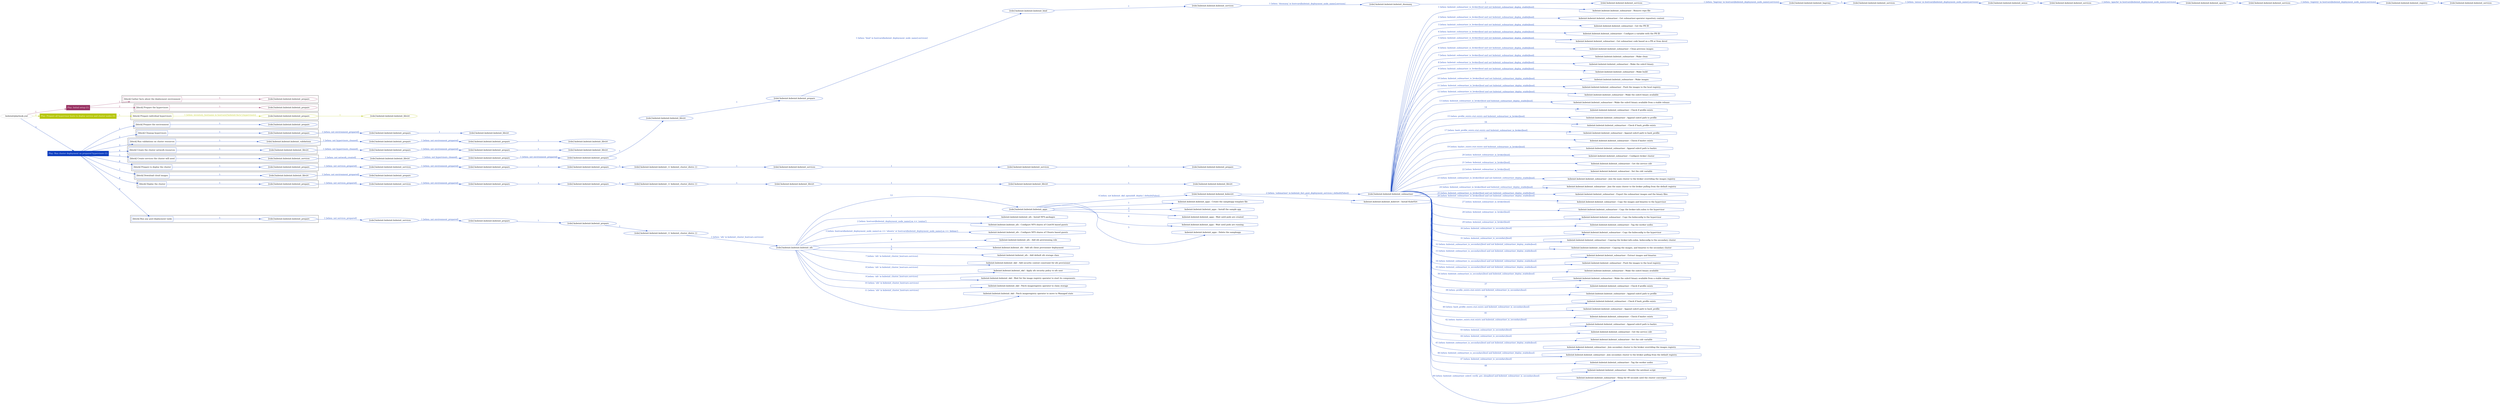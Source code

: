 digraph {
	graph [concentrate=true ordering=in rankdir=LR ratio=fill]
	edge [esep=5 sep=10]
	"kubeinit/playbook.yml" [id=root_node style=dotted]
	play_249f6686 [label="Play: Initial setup (1)" color="#993363" fontcolor="#ffffff" id=play_249f6686 shape=box style=filled tooltip=localhost]
	"kubeinit/playbook.yml" -> play_249f6686 [label="1 " color="#993363" fontcolor="#993363" id=edge_91c81e66 labeltooltip="1 " tooltip="1 "]
	subgraph "kubeinit.kubeinit.kubeinit_prepare" {
		role_de4141fa [label="[role] kubeinit.kubeinit.kubeinit_prepare" color="#993363" id=role_de4141fa tooltip="kubeinit.kubeinit.kubeinit_prepare"]
	}
	subgraph "kubeinit.kubeinit.kubeinit_prepare" {
		role_f2c14af1 [label="[role] kubeinit.kubeinit.kubeinit_prepare" color="#993363" id=role_f2c14af1 tooltip="kubeinit.kubeinit.kubeinit_prepare"]
	}
	subgraph "Play: Initial setup (1)" {
		play_249f6686 -> block_61fda72f [label=1 color="#993363" fontcolor="#993363" id=edge_f18f18fb labeltooltip=1 tooltip=1]
		subgraph cluster_block_61fda72f {
			block_61fda72f [label="[block] Gather facts about the deployment environment" color="#993363" id=block_61fda72f labeltooltip="Gather facts about the deployment environment" shape=box tooltip="Gather facts about the deployment environment"]
			block_61fda72f -> role_de4141fa [label="1 " color="#993363" fontcolor="#993363" id=edge_a1f271b6 labeltooltip="1 " tooltip="1 "]
		}
		play_249f6686 -> block_ff733bf8 [label=2 color="#993363" fontcolor="#993363" id=edge_bbff1ea6 labeltooltip=2 tooltip=2]
		subgraph cluster_block_ff733bf8 {
			block_ff733bf8 [label="[block] Prepare the hypervisors" color="#993363" id=block_ff733bf8 labeltooltip="Prepare the hypervisors" shape=box tooltip="Prepare the hypervisors"]
			block_ff733bf8 -> role_f2c14af1 [label="1 " color="#993363" fontcolor="#993363" id=edge_3a7293cd labeltooltip="1 " tooltip="1 "]
		}
	}
	play_ebf08ca0 [label="Play: Prepare all hypervisor hosts to deploy service and cluster nodes (0)" color="#b6c606" fontcolor="#ffffff" id=play_ebf08ca0 shape=box style=filled tooltip="Play: Prepare all hypervisor hosts to deploy service and cluster nodes (0)"]
	"kubeinit/playbook.yml" -> play_ebf08ca0 [label="2 " color="#b6c606" fontcolor="#b6c606" id=edge_bc4650fc labeltooltip="2 " tooltip="2 "]
	subgraph "kubeinit.kubeinit.kubeinit_libvirt" {
		role_8cf88a08 [label="[role] kubeinit.kubeinit.kubeinit_libvirt" color="#b6c606" id=role_8cf88a08 tooltip="kubeinit.kubeinit.kubeinit_libvirt"]
	}
	subgraph "kubeinit.kubeinit.kubeinit_prepare" {
		role_05a785a5 [label="[role] kubeinit.kubeinit.kubeinit_prepare" color="#b6c606" id=role_05a785a5 tooltip="kubeinit.kubeinit.kubeinit_prepare"]
		role_05a785a5 -> role_8cf88a08 [label="1 " color="#b6c606" fontcolor="#b6c606" id=edge_16387946 labeltooltip="1 " tooltip="1 "]
	}
	subgraph "Play: Prepare all hypervisor hosts to deploy service and cluster nodes (0)" {
		play_ebf08ca0 -> block_2ea2b766 [label=1 color="#b6c606" fontcolor="#b6c606" id=edge_5e6b6a56 labeltooltip=1 tooltip=1]
		subgraph cluster_block_2ea2b766 {
			block_2ea2b766 [label="[block] Prepare individual hypervisors" color="#b6c606" id=block_2ea2b766 labeltooltip="Prepare individual hypervisors" shape=box tooltip="Prepare individual hypervisors"]
			block_2ea2b766 -> role_05a785a5 [label="1 [when: inventory_hostname in hostvars['kubeinit-facts'].hypervisors]" color="#b6c606" fontcolor="#b6c606" id=edge_c20583dd labeltooltip="1 [when: inventory_hostname in hostvars['kubeinit-facts'].hypervisors]" tooltip="1 [when: inventory_hostname in hostvars['kubeinit-facts'].hypervisors]"]
		}
	}
	play_1f29e53b [label="Play: Run cluster deployment on prepared hypervisors (1)" color="#0d3ebf" fontcolor="#ffffff" id=play_1f29e53b shape=box style=filled tooltip=localhost]
	"kubeinit/playbook.yml" -> play_1f29e53b [label="3 " color="#0d3ebf" fontcolor="#0d3ebf" id=edge_df635820 labeltooltip="3 " tooltip="3 "]
	subgraph "kubeinit.kubeinit.kubeinit_prepare" {
		role_421579ff [label="[role] kubeinit.kubeinit.kubeinit_prepare" color="#0d3ebf" id=role_421579ff tooltip="kubeinit.kubeinit.kubeinit_prepare"]
	}
	subgraph "kubeinit.kubeinit.kubeinit_libvirt" {
		role_7649435a [label="[role] kubeinit.kubeinit.kubeinit_libvirt" color="#0d3ebf" id=role_7649435a tooltip="kubeinit.kubeinit.kubeinit_libvirt"]
	}
	subgraph "kubeinit.kubeinit.kubeinit_prepare" {
		role_732c1789 [label="[role] kubeinit.kubeinit.kubeinit_prepare" color="#0d3ebf" id=role_732c1789 tooltip="kubeinit.kubeinit.kubeinit_prepare"]
		role_732c1789 -> role_7649435a [label="1 " color="#0d3ebf" fontcolor="#0d3ebf" id=edge_3aba16a0 labeltooltip="1 " tooltip="1 "]
	}
	subgraph "kubeinit.kubeinit.kubeinit_prepare" {
		role_02435592 [label="[role] kubeinit.kubeinit.kubeinit_prepare" color="#0d3ebf" id=role_02435592 tooltip="kubeinit.kubeinit.kubeinit_prepare"]
		role_02435592 -> role_732c1789 [label="1 [when: not environment_prepared]" color="#0d3ebf" fontcolor="#0d3ebf" id=edge_5ff93568 labeltooltip="1 [when: not environment_prepared]" tooltip="1 [when: not environment_prepared]"]
	}
	subgraph "kubeinit.kubeinit.kubeinit_libvirt" {
		role_4e356623 [label="[role] kubeinit.kubeinit.kubeinit_libvirt" color="#0d3ebf" id=role_4e356623 tooltip="kubeinit.kubeinit.kubeinit_libvirt"]
	}
	subgraph "kubeinit.kubeinit.kubeinit_prepare" {
		role_49ecf533 [label="[role] kubeinit.kubeinit.kubeinit_prepare" color="#0d3ebf" id=role_49ecf533 tooltip="kubeinit.kubeinit.kubeinit_prepare"]
		role_49ecf533 -> role_4e356623 [label="1 " color="#0d3ebf" fontcolor="#0d3ebf" id=edge_689df897 labeltooltip="1 " tooltip="1 "]
	}
	subgraph "kubeinit.kubeinit.kubeinit_prepare" {
		role_1b25bef8 [label="[role] kubeinit.kubeinit.kubeinit_prepare" color="#0d3ebf" id=role_1b25bef8 tooltip="kubeinit.kubeinit.kubeinit_prepare"]
		role_1b25bef8 -> role_49ecf533 [label="1 [when: not environment_prepared]" color="#0d3ebf" fontcolor="#0d3ebf" id=edge_9cfa74a5 labeltooltip="1 [when: not environment_prepared]" tooltip="1 [when: not environment_prepared]"]
	}
	subgraph "kubeinit.kubeinit.kubeinit_validations" {
		role_3a537e2c [label="[role] kubeinit.kubeinit.kubeinit_validations" color="#0d3ebf" id=role_3a537e2c tooltip="kubeinit.kubeinit.kubeinit_validations"]
		role_3a537e2c -> role_1b25bef8 [label="1 [when: not hypervisors_cleaned]" color="#0d3ebf" fontcolor="#0d3ebf" id=edge_8be5d6d9 labeltooltip="1 [when: not hypervisors_cleaned]" tooltip="1 [when: not hypervisors_cleaned]"]
	}
	subgraph "kubeinit.kubeinit.kubeinit_libvirt" {
		role_c4bd718e [label="[role] kubeinit.kubeinit.kubeinit_libvirt" color="#0d3ebf" id=role_c4bd718e tooltip="kubeinit.kubeinit.kubeinit_libvirt"]
	}
	subgraph "kubeinit.kubeinit.kubeinit_prepare" {
		role_67a4d7db [label="[role] kubeinit.kubeinit.kubeinit_prepare" color="#0d3ebf" id=role_67a4d7db tooltip="kubeinit.kubeinit.kubeinit_prepare"]
		role_67a4d7db -> role_c4bd718e [label="1 " color="#0d3ebf" fontcolor="#0d3ebf" id=edge_a7a6651b labeltooltip="1 " tooltip="1 "]
	}
	subgraph "kubeinit.kubeinit.kubeinit_prepare" {
		role_ba45aa97 [label="[role] kubeinit.kubeinit.kubeinit_prepare" color="#0d3ebf" id=role_ba45aa97 tooltip="kubeinit.kubeinit.kubeinit_prepare"]
		role_ba45aa97 -> role_67a4d7db [label="1 [when: not environment_prepared]" color="#0d3ebf" fontcolor="#0d3ebf" id=edge_5afdfae0 labeltooltip="1 [when: not environment_prepared]" tooltip="1 [when: not environment_prepared]"]
	}
	subgraph "kubeinit.kubeinit.kubeinit_libvirt" {
		role_b8480051 [label="[role] kubeinit.kubeinit.kubeinit_libvirt" color="#0d3ebf" id=role_b8480051 tooltip="kubeinit.kubeinit.kubeinit_libvirt"]
		role_b8480051 -> role_ba45aa97 [label="1 [when: not hypervisors_cleaned]" color="#0d3ebf" fontcolor="#0d3ebf" id=edge_b2e87a7f labeltooltip="1 [when: not hypervisors_cleaned]" tooltip="1 [when: not hypervisors_cleaned]"]
	}
	subgraph "kubeinit.kubeinit.kubeinit_services" {
		role_46eb4a3a [label="[role] kubeinit.kubeinit.kubeinit_services" color="#0d3ebf" id=role_46eb4a3a tooltip="kubeinit.kubeinit.kubeinit_services"]
	}
	subgraph "kubeinit.kubeinit.kubeinit_registry" {
		role_c63584f4 [label="[role] kubeinit.kubeinit.kubeinit_registry" color="#0d3ebf" id=role_c63584f4 tooltip="kubeinit.kubeinit.kubeinit_registry"]
		role_c63584f4 -> role_46eb4a3a [label="1 " color="#0d3ebf" fontcolor="#0d3ebf" id=edge_0f57da81 labeltooltip="1 " tooltip="1 "]
	}
	subgraph "kubeinit.kubeinit.kubeinit_services" {
		role_765575fb [label="[role] kubeinit.kubeinit.kubeinit_services" color="#0d3ebf" id=role_765575fb tooltip="kubeinit.kubeinit.kubeinit_services"]
		role_765575fb -> role_c63584f4 [label="1 [when: 'registry' in hostvars[kubeinit_deployment_node_name].services]" color="#0d3ebf" fontcolor="#0d3ebf" id=edge_1bb4f52b labeltooltip="1 [when: 'registry' in hostvars[kubeinit_deployment_node_name].services]" tooltip="1 [when: 'registry' in hostvars[kubeinit_deployment_node_name].services]"]
	}
	subgraph "kubeinit.kubeinit.kubeinit_apache" {
		role_2f471a57 [label="[role] kubeinit.kubeinit.kubeinit_apache" color="#0d3ebf" id=role_2f471a57 tooltip="kubeinit.kubeinit.kubeinit_apache"]
		role_2f471a57 -> role_765575fb [label="1 " color="#0d3ebf" fontcolor="#0d3ebf" id=edge_23b785d8 labeltooltip="1 " tooltip="1 "]
	}
	subgraph "kubeinit.kubeinit.kubeinit_services" {
		role_a92a0336 [label="[role] kubeinit.kubeinit.kubeinit_services" color="#0d3ebf" id=role_a92a0336 tooltip="kubeinit.kubeinit.kubeinit_services"]
		role_a92a0336 -> role_2f471a57 [label="1 [when: 'apache' in hostvars[kubeinit_deployment_node_name].services]" color="#0d3ebf" fontcolor="#0d3ebf" id=edge_0fb7e14b labeltooltip="1 [when: 'apache' in hostvars[kubeinit_deployment_node_name].services]" tooltip="1 [when: 'apache' in hostvars[kubeinit_deployment_node_name].services]"]
	}
	subgraph "kubeinit.kubeinit.kubeinit_nexus" {
		role_789b1850 [label="[role] kubeinit.kubeinit.kubeinit_nexus" color="#0d3ebf" id=role_789b1850 tooltip="kubeinit.kubeinit.kubeinit_nexus"]
		role_789b1850 -> role_a92a0336 [label="1 " color="#0d3ebf" fontcolor="#0d3ebf" id=edge_1ec2e0bf labeltooltip="1 " tooltip="1 "]
	}
	subgraph "kubeinit.kubeinit.kubeinit_services" {
		role_0ad4c7c2 [label="[role] kubeinit.kubeinit.kubeinit_services" color="#0d3ebf" id=role_0ad4c7c2 tooltip="kubeinit.kubeinit.kubeinit_services"]
		role_0ad4c7c2 -> role_789b1850 [label="1 [when: 'nexus' in hostvars[kubeinit_deployment_node_name].services]" color="#0d3ebf" fontcolor="#0d3ebf" id=edge_a0420c6e labeltooltip="1 [when: 'nexus' in hostvars[kubeinit_deployment_node_name].services]" tooltip="1 [when: 'nexus' in hostvars[kubeinit_deployment_node_name].services]"]
	}
	subgraph "kubeinit.kubeinit.kubeinit_haproxy" {
		role_fd702bc7 [label="[role] kubeinit.kubeinit.kubeinit_haproxy" color="#0d3ebf" id=role_fd702bc7 tooltip="kubeinit.kubeinit.kubeinit_haproxy"]
		role_fd702bc7 -> role_0ad4c7c2 [label="1 " color="#0d3ebf" fontcolor="#0d3ebf" id=edge_15160362 labeltooltip="1 " tooltip="1 "]
	}
	subgraph "kubeinit.kubeinit.kubeinit_services" {
		role_f1e09a6c [label="[role] kubeinit.kubeinit.kubeinit_services" color="#0d3ebf" id=role_f1e09a6c tooltip="kubeinit.kubeinit.kubeinit_services"]
		role_f1e09a6c -> role_fd702bc7 [label="1 [when: 'haproxy' in hostvars[kubeinit_deployment_node_name].services]" color="#0d3ebf" fontcolor="#0d3ebf" id=edge_1f6f9833 labeltooltip="1 [when: 'haproxy' in hostvars[kubeinit_deployment_node_name].services]" tooltip="1 [when: 'haproxy' in hostvars[kubeinit_deployment_node_name].services]"]
	}
	subgraph "kubeinit.kubeinit.kubeinit_dnsmasq" {
		role_9f6c3156 [label="[role] kubeinit.kubeinit.kubeinit_dnsmasq" color="#0d3ebf" id=role_9f6c3156 tooltip="kubeinit.kubeinit.kubeinit_dnsmasq"]
		role_9f6c3156 -> role_f1e09a6c [label="1 " color="#0d3ebf" fontcolor="#0d3ebf" id=edge_efeca047 labeltooltip="1 " tooltip="1 "]
	}
	subgraph "kubeinit.kubeinit.kubeinit_services" {
		role_1a59a2ad [label="[role] kubeinit.kubeinit.kubeinit_services" color="#0d3ebf" id=role_1a59a2ad tooltip="kubeinit.kubeinit.kubeinit_services"]
		role_1a59a2ad -> role_9f6c3156 [label="1 [when: 'dnsmasq' in hostvars[kubeinit_deployment_node_name].services]" color="#0d3ebf" fontcolor="#0d3ebf" id=edge_378c0e75 labeltooltip="1 [when: 'dnsmasq' in hostvars[kubeinit_deployment_node_name].services]" tooltip="1 [when: 'dnsmasq' in hostvars[kubeinit_deployment_node_name].services]"]
	}
	subgraph "kubeinit.kubeinit.kubeinit_bind" {
		role_de5b8ac0 [label="[role] kubeinit.kubeinit.kubeinit_bind" color="#0d3ebf" id=role_de5b8ac0 tooltip="kubeinit.kubeinit.kubeinit_bind"]
		role_de5b8ac0 -> role_1a59a2ad [label="1 " color="#0d3ebf" fontcolor="#0d3ebf" id=edge_c421f182 labeltooltip="1 " tooltip="1 "]
	}
	subgraph "kubeinit.kubeinit.kubeinit_prepare" {
		role_3158ff65 [label="[role] kubeinit.kubeinit.kubeinit_prepare" color="#0d3ebf" id=role_3158ff65 tooltip="kubeinit.kubeinit.kubeinit_prepare"]
		role_3158ff65 -> role_de5b8ac0 [label="1 [when: 'bind' in hostvars[kubeinit_deployment_node_name].services]" color="#0d3ebf" fontcolor="#0d3ebf" id=edge_4866f709 labeltooltip="1 [when: 'bind' in hostvars[kubeinit_deployment_node_name].services]" tooltip="1 [when: 'bind' in hostvars[kubeinit_deployment_node_name].services]"]
	}
	subgraph "kubeinit.kubeinit.kubeinit_libvirt" {
		role_c8dea248 [label="[role] kubeinit.kubeinit.kubeinit_libvirt" color="#0d3ebf" id=role_c8dea248 tooltip="kubeinit.kubeinit.kubeinit_libvirt"]
		role_c8dea248 -> role_3158ff65 [label="1 " color="#0d3ebf" fontcolor="#0d3ebf" id=edge_90a6a179 labeltooltip="1 " tooltip="1 "]
	}
	subgraph "kubeinit.kubeinit.kubeinit_prepare" {
		role_a256a48f [label="[role] kubeinit.kubeinit.kubeinit_prepare" color="#0d3ebf" id=role_a256a48f tooltip="kubeinit.kubeinit.kubeinit_prepare"]
		role_a256a48f -> role_c8dea248 [label="1 " color="#0d3ebf" fontcolor="#0d3ebf" id=edge_b18ca752 labeltooltip="1 " tooltip="1 "]
	}
	subgraph "kubeinit.kubeinit.kubeinit_prepare" {
		role_146f74e5 [label="[role] kubeinit.kubeinit.kubeinit_prepare" color="#0d3ebf" id=role_146f74e5 tooltip="kubeinit.kubeinit.kubeinit_prepare"]
		role_146f74e5 -> role_a256a48f [label="1 [when: not environment_prepared]" color="#0d3ebf" fontcolor="#0d3ebf" id=edge_dbf0e5c8 labeltooltip="1 [when: not environment_prepared]" tooltip="1 [when: not environment_prepared]"]
	}
	subgraph "kubeinit.kubeinit.kubeinit_libvirt" {
		role_87c9656e [label="[role] kubeinit.kubeinit.kubeinit_libvirt" color="#0d3ebf" id=role_87c9656e tooltip="kubeinit.kubeinit.kubeinit_libvirt"]
		role_87c9656e -> role_146f74e5 [label="1 [when: not hypervisors_cleaned]" color="#0d3ebf" fontcolor="#0d3ebf" id=edge_bcfa462b labeltooltip="1 [when: not hypervisors_cleaned]" tooltip="1 [when: not hypervisors_cleaned]"]
	}
	subgraph "kubeinit.kubeinit.kubeinit_services" {
		role_899dac72 [label="[role] kubeinit.kubeinit.kubeinit_services" color="#0d3ebf" id=role_899dac72 tooltip="kubeinit.kubeinit.kubeinit_services"]
		role_899dac72 -> role_87c9656e [label="1 [when: not network_created]" color="#0d3ebf" fontcolor="#0d3ebf" id=edge_28584f78 labeltooltip="1 [when: not network_created]" tooltip="1 [when: not network_created]"]
	}
	subgraph "kubeinit.kubeinit.kubeinit_prepare" {
		role_66c86884 [label="[role] kubeinit.kubeinit.kubeinit_prepare" color="#0d3ebf" id=role_66c86884 tooltip="kubeinit.kubeinit.kubeinit_prepare"]
	}
	subgraph "kubeinit.kubeinit.kubeinit_services" {
		role_d2151018 [label="[role] kubeinit.kubeinit.kubeinit_services" color="#0d3ebf" id=role_d2151018 tooltip="kubeinit.kubeinit.kubeinit_services"]
		role_d2151018 -> role_66c86884 [label="1 " color="#0d3ebf" fontcolor="#0d3ebf" id=edge_d474fa4f labeltooltip="1 " tooltip="1 "]
	}
	subgraph "kubeinit.kubeinit.kubeinit_services" {
		role_4c27345f [label="[role] kubeinit.kubeinit.kubeinit_services" color="#0d3ebf" id=role_4c27345f tooltip="kubeinit.kubeinit.kubeinit_services"]
		role_4c27345f -> role_d2151018 [label="1 " color="#0d3ebf" fontcolor="#0d3ebf" id=edge_6111a501 labeltooltip="1 " tooltip="1 "]
	}
	subgraph "kubeinit.kubeinit.kubeinit_{{ kubeinit_cluster_distro }}" {
		role_c32459c7 [label="[role] kubeinit.kubeinit.kubeinit_{{ kubeinit_cluster_distro }}" color="#0d3ebf" id=role_c32459c7 tooltip="kubeinit.kubeinit.kubeinit_{{ kubeinit_cluster_distro }}"]
		role_c32459c7 -> role_4c27345f [label="1 " color="#0d3ebf" fontcolor="#0d3ebf" id=edge_edb1bd3e labeltooltip="1 " tooltip="1 "]
	}
	subgraph "kubeinit.kubeinit.kubeinit_prepare" {
		role_d9a4dd1f [label="[role] kubeinit.kubeinit.kubeinit_prepare" color="#0d3ebf" id=role_d9a4dd1f tooltip="kubeinit.kubeinit.kubeinit_prepare"]
		role_d9a4dd1f -> role_c32459c7 [label="1 " color="#0d3ebf" fontcolor="#0d3ebf" id=edge_30283516 labeltooltip="1 " tooltip="1 "]
	}
	subgraph "kubeinit.kubeinit.kubeinit_prepare" {
		role_75e3887b [label="[role] kubeinit.kubeinit.kubeinit_prepare" color="#0d3ebf" id=role_75e3887b tooltip="kubeinit.kubeinit.kubeinit_prepare"]
		role_75e3887b -> role_d9a4dd1f [label="1 " color="#0d3ebf" fontcolor="#0d3ebf" id=edge_2453b461 labeltooltip="1 " tooltip="1 "]
	}
	subgraph "kubeinit.kubeinit.kubeinit_services" {
		role_24f2ed80 [label="[role] kubeinit.kubeinit.kubeinit_services" color="#0d3ebf" id=role_24f2ed80 tooltip="kubeinit.kubeinit.kubeinit_services"]
		role_24f2ed80 -> role_75e3887b [label="1 [when: not environment_prepared]" color="#0d3ebf" fontcolor="#0d3ebf" id=edge_208f2417 labeltooltip="1 [when: not environment_prepared]" tooltip="1 [when: not environment_prepared]"]
	}
	subgraph "kubeinit.kubeinit.kubeinit_prepare" {
		role_8de69974 [label="[role] kubeinit.kubeinit.kubeinit_prepare" color="#0d3ebf" id=role_8de69974 tooltip="kubeinit.kubeinit.kubeinit_prepare"]
		role_8de69974 -> role_24f2ed80 [label="1 [when: not services_prepared]" color="#0d3ebf" fontcolor="#0d3ebf" id=edge_b4280fba labeltooltip="1 [when: not services_prepared]" tooltip="1 [when: not services_prepared]"]
	}
	subgraph "kubeinit.kubeinit.kubeinit_prepare" {
		role_9441e50b [label="[role] kubeinit.kubeinit.kubeinit_prepare" color="#0d3ebf" id=role_9441e50b tooltip="kubeinit.kubeinit.kubeinit_prepare"]
	}
	subgraph "kubeinit.kubeinit.kubeinit_libvirt" {
		role_58774bfa [label="[role] kubeinit.kubeinit.kubeinit_libvirt" color="#0d3ebf" id=role_58774bfa tooltip="kubeinit.kubeinit.kubeinit_libvirt"]
		role_58774bfa -> role_9441e50b [label="1 [when: not environment_prepared]" color="#0d3ebf" fontcolor="#0d3ebf" id=edge_bb69a599 labeltooltip="1 [when: not environment_prepared]" tooltip="1 [when: not environment_prepared]"]
	}
	subgraph "kubeinit.kubeinit.kubeinit_libvirt" {
		role_eaa15138 [label="[role] kubeinit.kubeinit.kubeinit_libvirt" color="#0d3ebf" id=role_eaa15138 tooltip="kubeinit.kubeinit.kubeinit_libvirt"]
	}
	subgraph "kubeinit.kubeinit.kubeinit_libvirt" {
		role_1e9c7606 [label="[role] kubeinit.kubeinit.kubeinit_libvirt" color="#0d3ebf" id=role_1e9c7606 tooltip="kubeinit.kubeinit.kubeinit_libvirt"]
		role_1e9c7606 -> role_eaa15138 [label="1 " color="#0d3ebf" fontcolor="#0d3ebf" id=edge_f9e57692 labeltooltip="1 " tooltip="1 "]
	}
	subgraph "kubeinit.kubeinit.kubeinit_libvirt" {
		role_20fe75dc [label="[role] kubeinit.kubeinit.kubeinit_libvirt" color="#0d3ebf" id=role_20fe75dc tooltip="kubeinit.kubeinit.kubeinit_libvirt"]
		role_20fe75dc -> role_1e9c7606 [label="1 " color="#0d3ebf" fontcolor="#0d3ebf" id=edge_23478912 labeltooltip="1 " tooltip="1 "]
	}
	subgraph "kubeinit.kubeinit.kubeinit_{{ kubeinit_cluster_distro }}" {
		role_178c341a [label="[role] kubeinit.kubeinit.kubeinit_{{ kubeinit_cluster_distro }}" color="#0d3ebf" id=role_178c341a tooltip="kubeinit.kubeinit.kubeinit_{{ kubeinit_cluster_distro }}"]
		role_178c341a -> role_20fe75dc [label="1 " color="#0d3ebf" fontcolor="#0d3ebf" id=edge_1c3f1e77 labeltooltip="1 " tooltip="1 "]
	}
	subgraph "kubeinit.kubeinit.kubeinit_prepare" {
		role_22b44b91 [label="[role] kubeinit.kubeinit.kubeinit_prepare" color="#0d3ebf" id=role_22b44b91 tooltip="kubeinit.kubeinit.kubeinit_prepare"]
		role_22b44b91 -> role_178c341a [label="1 " color="#0d3ebf" fontcolor="#0d3ebf" id=edge_0d92bd99 labeltooltip="1 " tooltip="1 "]
	}
	subgraph "kubeinit.kubeinit.kubeinit_prepare" {
		role_30f7d4d9 [label="[role] kubeinit.kubeinit.kubeinit_prepare" color="#0d3ebf" id=role_30f7d4d9 tooltip="kubeinit.kubeinit.kubeinit_prepare"]
		role_30f7d4d9 -> role_22b44b91 [label="1 " color="#0d3ebf" fontcolor="#0d3ebf" id=edge_fc4c2057 labeltooltip="1 " tooltip="1 "]
	}
	subgraph "kubeinit.kubeinit.kubeinit_services" {
		role_b0e0e783 [label="[role] kubeinit.kubeinit.kubeinit_services" color="#0d3ebf" id=role_b0e0e783 tooltip="kubeinit.kubeinit.kubeinit_services"]
		role_b0e0e783 -> role_30f7d4d9 [label="1 [when: not environment_prepared]" color="#0d3ebf" fontcolor="#0d3ebf" id=edge_77071a4d labeltooltip="1 [when: not environment_prepared]" tooltip="1 [when: not environment_prepared]"]
	}
	subgraph "kubeinit.kubeinit.kubeinit_prepare" {
		role_122ac4b3 [label="[role] kubeinit.kubeinit.kubeinit_prepare" color="#0d3ebf" id=role_122ac4b3 tooltip="kubeinit.kubeinit.kubeinit_prepare"]
		role_122ac4b3 -> role_b0e0e783 [label="1 [when: not services_prepared]" color="#0d3ebf" fontcolor="#0d3ebf" id=edge_a7f13cce labeltooltip="1 [when: not services_prepared]" tooltip="1 [when: not services_prepared]"]
	}
	subgraph "kubeinit.kubeinit.kubeinit_submariner" {
		role_acb79146 [label="[role] kubeinit.kubeinit.kubeinit_submariner" color="#0d3ebf" id=role_acb79146 tooltip="kubeinit.kubeinit.kubeinit_submariner"]
		task_14529203 [label="kubeinit.kubeinit.kubeinit_submariner : Remove repo file" color="#0d3ebf" id=task_14529203 shape=octagon tooltip="kubeinit.kubeinit.kubeinit_submariner : Remove repo file"]
		role_acb79146 -> task_14529203 [label="1 [when: kubeinit_submariner_is_broker|bool and not kubeinit_submariner_deploy_stable|bool]" color="#0d3ebf" fontcolor="#0d3ebf" id=edge_f7246bc2 labeltooltip="1 [when: kubeinit_submariner_is_broker|bool and not kubeinit_submariner_deploy_stable|bool]" tooltip="1 [when: kubeinit_submariner_is_broker|bool and not kubeinit_submariner_deploy_stable|bool]"]
		task_68b2f2e3 [label="kubeinit.kubeinit.kubeinit_submariner : Get submariner-operator repository content" color="#0d3ebf" id=task_68b2f2e3 shape=octagon tooltip="kubeinit.kubeinit.kubeinit_submariner : Get submariner-operator repository content"]
		role_acb79146 -> task_68b2f2e3 [label="2 [when: kubeinit_submariner_is_broker|bool and not kubeinit_submariner_deploy_stable|bool]" color="#0d3ebf" fontcolor="#0d3ebf" id=edge_691e3211 labeltooltip="2 [when: kubeinit_submariner_is_broker|bool and not kubeinit_submariner_deploy_stable|bool]" tooltip="2 [when: kubeinit_submariner_is_broker|bool and not kubeinit_submariner_deploy_stable|bool]"]
		task_444b2536 [label="kubeinit.kubeinit.kubeinit_submariner : Get the PR ID" color="#0d3ebf" id=task_444b2536 shape=octagon tooltip="kubeinit.kubeinit.kubeinit_submariner : Get the PR ID"]
		role_acb79146 -> task_444b2536 [label="3 [when: kubeinit_submariner_is_broker|bool and not kubeinit_submariner_deploy_stable|bool]" color="#0d3ebf" fontcolor="#0d3ebf" id=edge_f3d2697b labeltooltip="3 [when: kubeinit_submariner_is_broker|bool and not kubeinit_submariner_deploy_stable|bool]" tooltip="3 [when: kubeinit_submariner_is_broker|bool and not kubeinit_submariner_deploy_stable|bool]"]
		task_880e2f8b [label="kubeinit.kubeinit.kubeinit_submariner : Configure a variable with the PR ID" color="#0d3ebf" id=task_880e2f8b shape=octagon tooltip="kubeinit.kubeinit.kubeinit_submariner : Configure a variable with the PR ID"]
		role_acb79146 -> task_880e2f8b [label="4 [when: kubeinit_submariner_is_broker|bool and not kubeinit_submariner_deploy_stable|bool]" color="#0d3ebf" fontcolor="#0d3ebf" id=edge_7b51e418 labeltooltip="4 [when: kubeinit_submariner_is_broker|bool and not kubeinit_submariner_deploy_stable|bool]" tooltip="4 [when: kubeinit_submariner_is_broker|bool and not kubeinit_submariner_deploy_stable|bool]"]
		task_78559e15 [label="kubeinit.kubeinit.kubeinit_submariner : Get submariner code based on a PR or from devel" color="#0d3ebf" id=task_78559e15 shape=octagon tooltip="kubeinit.kubeinit.kubeinit_submariner : Get submariner code based on a PR or from devel"]
		role_acb79146 -> task_78559e15 [label="5 [when: kubeinit_submariner_is_broker|bool and not kubeinit_submariner_deploy_stable|bool]" color="#0d3ebf" fontcolor="#0d3ebf" id=edge_f54e107c labeltooltip="5 [when: kubeinit_submariner_is_broker|bool and not kubeinit_submariner_deploy_stable|bool]" tooltip="5 [when: kubeinit_submariner_is_broker|bool and not kubeinit_submariner_deploy_stable|bool]"]
		task_23840c91 [label="kubeinit.kubeinit.kubeinit_submariner : Clean previous images" color="#0d3ebf" id=task_23840c91 shape=octagon tooltip="kubeinit.kubeinit.kubeinit_submariner : Clean previous images"]
		role_acb79146 -> task_23840c91 [label="6 [when: kubeinit_submariner_is_broker|bool and not kubeinit_submariner_deploy_stable|bool]" color="#0d3ebf" fontcolor="#0d3ebf" id=edge_6bb05e6f labeltooltip="6 [when: kubeinit_submariner_is_broker|bool and not kubeinit_submariner_deploy_stable|bool]" tooltip="6 [when: kubeinit_submariner_is_broker|bool and not kubeinit_submariner_deploy_stable|bool]"]
		task_48ebe05c [label="kubeinit.kubeinit.kubeinit_submariner : Make clean" color="#0d3ebf" id=task_48ebe05c shape=octagon tooltip="kubeinit.kubeinit.kubeinit_submariner : Make clean"]
		role_acb79146 -> task_48ebe05c [label="7 [when: kubeinit_submariner_is_broker|bool and not kubeinit_submariner_deploy_stable|bool]" color="#0d3ebf" fontcolor="#0d3ebf" id=edge_d1622145 labeltooltip="7 [when: kubeinit_submariner_is_broker|bool and not kubeinit_submariner_deploy_stable|bool]" tooltip="7 [when: kubeinit_submariner_is_broker|bool and not kubeinit_submariner_deploy_stable|bool]"]
		task_4fde3cac [label="kubeinit.kubeinit.kubeinit_submariner : Make the subctl binary" color="#0d3ebf" id=task_4fde3cac shape=octagon tooltip="kubeinit.kubeinit.kubeinit_submariner : Make the subctl binary"]
		role_acb79146 -> task_4fde3cac [label="8 [when: kubeinit_submariner_is_broker|bool and not kubeinit_submariner_deploy_stable|bool]" color="#0d3ebf" fontcolor="#0d3ebf" id=edge_62c387ab labeltooltip="8 [when: kubeinit_submariner_is_broker|bool and not kubeinit_submariner_deploy_stable|bool]" tooltip="8 [when: kubeinit_submariner_is_broker|bool and not kubeinit_submariner_deploy_stable|bool]"]
		task_8b8e6d49 [label="kubeinit.kubeinit.kubeinit_submariner : Make build" color="#0d3ebf" id=task_8b8e6d49 shape=octagon tooltip="kubeinit.kubeinit.kubeinit_submariner : Make build"]
		role_acb79146 -> task_8b8e6d49 [label="9 [when: kubeinit_submariner_is_broker|bool and not kubeinit_submariner_deploy_stable|bool]" color="#0d3ebf" fontcolor="#0d3ebf" id=edge_728870ce labeltooltip="9 [when: kubeinit_submariner_is_broker|bool and not kubeinit_submariner_deploy_stable|bool]" tooltip="9 [when: kubeinit_submariner_is_broker|bool and not kubeinit_submariner_deploy_stable|bool]"]
		task_7238d414 [label="kubeinit.kubeinit.kubeinit_submariner : Make images" color="#0d3ebf" id=task_7238d414 shape=octagon tooltip="kubeinit.kubeinit.kubeinit_submariner : Make images"]
		role_acb79146 -> task_7238d414 [label="10 [when: kubeinit_submariner_is_broker|bool and not kubeinit_submariner_deploy_stable|bool]" color="#0d3ebf" fontcolor="#0d3ebf" id=edge_5d1657de labeltooltip="10 [when: kubeinit_submariner_is_broker|bool and not kubeinit_submariner_deploy_stable|bool]" tooltip="10 [when: kubeinit_submariner_is_broker|bool and not kubeinit_submariner_deploy_stable|bool]"]
		task_3f529090 [label="kubeinit.kubeinit.kubeinit_submariner : Push the images to the local registry" color="#0d3ebf" id=task_3f529090 shape=octagon tooltip="kubeinit.kubeinit.kubeinit_submariner : Push the images to the local registry"]
		role_acb79146 -> task_3f529090 [label="11 [when: kubeinit_submariner_is_broker|bool and not kubeinit_submariner_deploy_stable|bool]" color="#0d3ebf" fontcolor="#0d3ebf" id=edge_dd772075 labeltooltip="11 [when: kubeinit_submariner_is_broker|bool and not kubeinit_submariner_deploy_stable|bool]" tooltip="11 [when: kubeinit_submariner_is_broker|bool and not kubeinit_submariner_deploy_stable|bool]"]
		task_886abaa7 [label="kubeinit.kubeinit.kubeinit_submariner : Make the subctl binary available" color="#0d3ebf" id=task_886abaa7 shape=octagon tooltip="kubeinit.kubeinit.kubeinit_submariner : Make the subctl binary available"]
		role_acb79146 -> task_886abaa7 [label="12 [when: kubeinit_submariner_is_broker|bool and not kubeinit_submariner_deploy_stable|bool]" color="#0d3ebf" fontcolor="#0d3ebf" id=edge_c8da7116 labeltooltip="12 [when: kubeinit_submariner_is_broker|bool and not kubeinit_submariner_deploy_stable|bool]" tooltip="12 [when: kubeinit_submariner_is_broker|bool and not kubeinit_submariner_deploy_stable|bool]"]
		task_992d808b [label="kubeinit.kubeinit.kubeinit_submariner : Make the subctl binary available from a stable release" color="#0d3ebf" id=task_992d808b shape=octagon tooltip="kubeinit.kubeinit.kubeinit_submariner : Make the subctl binary available from a stable release"]
		role_acb79146 -> task_992d808b [label="13 [when: kubeinit_submariner_is_broker|bool and kubeinit_submariner_deploy_stable|bool]" color="#0d3ebf" fontcolor="#0d3ebf" id=edge_511a99c0 labeltooltip="13 [when: kubeinit_submariner_is_broker|bool and kubeinit_submariner_deploy_stable|bool]" tooltip="13 [when: kubeinit_submariner_is_broker|bool and kubeinit_submariner_deploy_stable|bool]"]
		task_258eba9c [label="kubeinit.kubeinit.kubeinit_submariner : Check if profile exists" color="#0d3ebf" id=task_258eba9c shape=octagon tooltip="kubeinit.kubeinit.kubeinit_submariner : Check if profile exists"]
		role_acb79146 -> task_258eba9c [label="14 " color="#0d3ebf" fontcolor="#0d3ebf" id=edge_6a938b3c labeltooltip="14 " tooltip="14 "]
		task_00fd4ccc [label="kubeinit.kubeinit.kubeinit_submariner : Append subctl path to profile" color="#0d3ebf" id=task_00fd4ccc shape=octagon tooltip="kubeinit.kubeinit.kubeinit_submariner : Append subctl path to profile"]
		role_acb79146 -> task_00fd4ccc [label="15 [when: profile_exists.stat.exists and kubeinit_submariner_is_broker|bool]" color="#0d3ebf" fontcolor="#0d3ebf" id=edge_2cd51029 labeltooltip="15 [when: profile_exists.stat.exists and kubeinit_submariner_is_broker|bool]" tooltip="15 [when: profile_exists.stat.exists and kubeinit_submariner_is_broker|bool]"]
		task_4a975f29 [label="kubeinit.kubeinit.kubeinit_submariner : Check if bash_profile exists" color="#0d3ebf" id=task_4a975f29 shape=octagon tooltip="kubeinit.kubeinit.kubeinit_submariner : Check if bash_profile exists"]
		role_acb79146 -> task_4a975f29 [label="16 " color="#0d3ebf" fontcolor="#0d3ebf" id=edge_38b04b3a labeltooltip="16 " tooltip="16 "]
		task_0610e048 [label="kubeinit.kubeinit.kubeinit_submariner : Append subctl path to bash_profile" color="#0d3ebf" id=task_0610e048 shape=octagon tooltip="kubeinit.kubeinit.kubeinit_submariner : Append subctl path to bash_profile"]
		role_acb79146 -> task_0610e048 [label="17 [when: bash_profile_exists.stat.exists and kubeinit_submariner_is_broker|bool]" color="#0d3ebf" fontcolor="#0d3ebf" id=edge_dd06f728 labeltooltip="17 [when: bash_profile_exists.stat.exists and kubeinit_submariner_is_broker|bool]" tooltip="17 [when: bash_profile_exists.stat.exists and kubeinit_submariner_is_broker|bool]"]
		task_f6610f95 [label="kubeinit.kubeinit.kubeinit_submariner : Check if bashrc exists" color="#0d3ebf" id=task_f6610f95 shape=octagon tooltip="kubeinit.kubeinit.kubeinit_submariner : Check if bashrc exists"]
		role_acb79146 -> task_f6610f95 [label="18 " color="#0d3ebf" fontcolor="#0d3ebf" id=edge_10dd3a07 labeltooltip="18 " tooltip="18 "]
		task_17380492 [label="kubeinit.kubeinit.kubeinit_submariner : Append subctl path to bashrc" color="#0d3ebf" id=task_17380492 shape=octagon tooltip="kubeinit.kubeinit.kubeinit_submariner : Append subctl path to bashrc"]
		role_acb79146 -> task_17380492 [label="19 [when: bashrc_exists.stat.exists and kubeinit_submariner_is_broker|bool]" color="#0d3ebf" fontcolor="#0d3ebf" id=edge_44cc2da4 labeltooltip="19 [when: bashrc_exists.stat.exists and kubeinit_submariner_is_broker|bool]" tooltip="19 [when: bashrc_exists.stat.exists and kubeinit_submariner_is_broker|bool]"]
		task_77b3e9cc [label="kubeinit.kubeinit.kubeinit_submariner : Configure broker cluster" color="#0d3ebf" id=task_77b3e9cc shape=octagon tooltip="kubeinit.kubeinit.kubeinit_submariner : Configure broker cluster"]
		role_acb79146 -> task_77b3e9cc [label="20 [when: kubeinit_submariner_is_broker|bool]" color="#0d3ebf" fontcolor="#0d3ebf" id=edge_5c6a7b35 labeltooltip="20 [when: kubeinit_submariner_is_broker|bool]" tooltip="20 [when: kubeinit_submariner_is_broker|bool]"]
		task_97f59e7f [label="kubeinit.kubeinit.kubeinit_submariner : Get the service cidr" color="#0d3ebf" id=task_97f59e7f shape=octagon tooltip="kubeinit.kubeinit.kubeinit_submariner : Get the service cidr"]
		role_acb79146 -> task_97f59e7f [label="21 [when: kubeinit_submariner_is_broker|bool]" color="#0d3ebf" fontcolor="#0d3ebf" id=edge_9c4e4b01 labeltooltip="21 [when: kubeinit_submariner_is_broker|bool]" tooltip="21 [when: kubeinit_submariner_is_broker|bool]"]
		task_01e0fd09 [label="kubeinit.kubeinit.kubeinit_submariner : Set the cidr variable" color="#0d3ebf" id=task_01e0fd09 shape=octagon tooltip="kubeinit.kubeinit.kubeinit_submariner : Set the cidr variable"]
		role_acb79146 -> task_01e0fd09 [label="22 [when: kubeinit_submariner_is_broker|bool]" color="#0d3ebf" fontcolor="#0d3ebf" id=edge_150d10c7 labeltooltip="22 [when: kubeinit_submariner_is_broker|bool]" tooltip="22 [when: kubeinit_submariner_is_broker|bool]"]
		task_c9266139 [label="kubeinit.kubeinit.kubeinit_submariner : Join the main cluster to the broker overriding the images registry" color="#0d3ebf" id=task_c9266139 shape=octagon tooltip="kubeinit.kubeinit.kubeinit_submariner : Join the main cluster to the broker overriding the images registry"]
		role_acb79146 -> task_c9266139 [label="23 [when: kubeinit_submariner_is_broker|bool and not kubeinit_submariner_deploy_stable|bool]" color="#0d3ebf" fontcolor="#0d3ebf" id=edge_5da3a449 labeltooltip="23 [when: kubeinit_submariner_is_broker|bool and not kubeinit_submariner_deploy_stable|bool]" tooltip="23 [when: kubeinit_submariner_is_broker|bool and not kubeinit_submariner_deploy_stable|bool]"]
		task_cdf86b7e [label="kubeinit.kubeinit.kubeinit_submariner : Join the main cluster to the broker pulling from the default registry" color="#0d3ebf" id=task_cdf86b7e shape=octagon tooltip="kubeinit.kubeinit.kubeinit_submariner : Join the main cluster to the broker pulling from the default registry"]
		role_acb79146 -> task_cdf86b7e [label="24 [when: kubeinit_submariner_is_broker|bool and kubeinit_submariner_deploy_stable|bool]" color="#0d3ebf" fontcolor="#0d3ebf" id=edge_56dff470 labeltooltip="24 [when: kubeinit_submariner_is_broker|bool and kubeinit_submariner_deploy_stable|bool]" tooltip="24 [when: kubeinit_submariner_is_broker|bool and kubeinit_submariner_deploy_stable|bool]"]
		task_0bc3a58d [label="kubeinit.kubeinit.kubeinit_submariner : Export the submariner images and the binary files" color="#0d3ebf" id=task_0bc3a58d shape=octagon tooltip="kubeinit.kubeinit.kubeinit_submariner : Export the submariner images and the binary files"]
		role_acb79146 -> task_0bc3a58d [label="25 [when: kubeinit_submariner_is_broker|bool and not kubeinit_submariner_deploy_stable|bool]" color="#0d3ebf" fontcolor="#0d3ebf" id=edge_e1f56d0d labeltooltip="25 [when: kubeinit_submariner_is_broker|bool and not kubeinit_submariner_deploy_stable|bool]" tooltip="25 [when: kubeinit_submariner_is_broker|bool and not kubeinit_submariner_deploy_stable|bool]"]
		task_e48e03e8 [label="kubeinit.kubeinit.kubeinit_submariner : Copy the images and binaries to the hypervisor" color="#0d3ebf" id=task_e48e03e8 shape=octagon tooltip="kubeinit.kubeinit.kubeinit_submariner : Copy the images and binaries to the hypervisor"]
		role_acb79146 -> task_e48e03e8 [label="26 [when: kubeinit_submariner_is_broker|bool and not kubeinit_submariner_deploy_stable|bool]" color="#0d3ebf" fontcolor="#0d3ebf" id=edge_45abe325 labeltooltip="26 [when: kubeinit_submariner_is_broker|bool and not kubeinit_submariner_deploy_stable|bool]" tooltip="26 [when: kubeinit_submariner_is_broker|bool and not kubeinit_submariner_deploy_stable|bool]"]
		task_5c1128b7 [label="kubeinit.kubeinit.kubeinit_submariner : Copy the broker-info.subm to the hypervisor" color="#0d3ebf" id=task_5c1128b7 shape=octagon tooltip="kubeinit.kubeinit.kubeinit_submariner : Copy the broker-info.subm to the hypervisor"]
		role_acb79146 -> task_5c1128b7 [label="27 [when: kubeinit_submariner_is_broker|bool]" color="#0d3ebf" fontcolor="#0d3ebf" id=edge_8590e97f labeltooltip="27 [when: kubeinit_submariner_is_broker|bool]" tooltip="27 [when: kubeinit_submariner_is_broker|bool]"]
		task_ba79ed97 [label="kubeinit.kubeinit.kubeinit_submariner : Copy the kubeconfig to the hypervisor" color="#0d3ebf" id=task_ba79ed97 shape=octagon tooltip="kubeinit.kubeinit.kubeinit_submariner : Copy the kubeconfig to the hypervisor"]
		role_acb79146 -> task_ba79ed97 [label="28 [when: kubeinit_submariner_is_broker|bool]" color="#0d3ebf" fontcolor="#0d3ebf" id=edge_e77355b9 labeltooltip="28 [when: kubeinit_submariner_is_broker|bool]" tooltip="28 [when: kubeinit_submariner_is_broker|bool]"]
		task_b7e6f6c3 [label="kubeinit.kubeinit.kubeinit_submariner : Tag the worker nodes" color="#0d3ebf" id=task_b7e6f6c3 shape=octagon tooltip="kubeinit.kubeinit.kubeinit_submariner : Tag the worker nodes"]
		role_acb79146 -> task_b7e6f6c3 [label="29 [when: kubeinit_submariner_is_broker|bool]" color="#0d3ebf" fontcolor="#0d3ebf" id=edge_7c6c7df4 labeltooltip="29 [when: kubeinit_submariner_is_broker|bool]" tooltip="29 [when: kubeinit_submariner_is_broker|bool]"]
		task_f30274d6 [label="kubeinit.kubeinit.kubeinit_submariner : Copy the kubeconfig to the hypervisor" color="#0d3ebf" id=task_f30274d6 shape=octagon tooltip="kubeinit.kubeinit.kubeinit_submariner : Copy the kubeconfig to the hypervisor"]
		role_acb79146 -> task_f30274d6 [label="30 [when: kubeinit_submariner_is_secondary|bool]" color="#0d3ebf" fontcolor="#0d3ebf" id=edge_7b6a9862 labeltooltip="30 [when: kubeinit_submariner_is_secondary|bool]" tooltip="30 [when: kubeinit_submariner_is_secondary|bool]"]
		task_00ada042 [label="kubeinit.kubeinit.kubeinit_submariner : Copying the broker-info.subm, kubeconfig to the secondary cluster" color="#0d3ebf" id=task_00ada042 shape=octagon tooltip="kubeinit.kubeinit.kubeinit_submariner : Copying the broker-info.subm, kubeconfig to the secondary cluster"]
		role_acb79146 -> task_00ada042 [label="31 [when: kubeinit_submariner_is_secondary|bool]" color="#0d3ebf" fontcolor="#0d3ebf" id=edge_32f69a66 labeltooltip="31 [when: kubeinit_submariner_is_secondary|bool]" tooltip="31 [when: kubeinit_submariner_is_secondary|bool]"]
		task_a74d27b9 [label="kubeinit.kubeinit.kubeinit_submariner : Copying the images, and binaries to the secondary cluster" color="#0d3ebf" id=task_a74d27b9 shape=octagon tooltip="kubeinit.kubeinit.kubeinit_submariner : Copying the images, and binaries to the secondary cluster"]
		role_acb79146 -> task_a74d27b9 [label="32 [when: kubeinit_submariner_is_secondary|bool and not kubeinit_submariner_deploy_stable|bool]" color="#0d3ebf" fontcolor="#0d3ebf" id=edge_6af3cdde labeltooltip="32 [when: kubeinit_submariner_is_secondary|bool and not kubeinit_submariner_deploy_stable|bool]" tooltip="32 [when: kubeinit_submariner_is_secondary|bool and not kubeinit_submariner_deploy_stable|bool]"]
		task_3fb4cde1 [label="kubeinit.kubeinit.kubeinit_submariner : Extract images and binaries" color="#0d3ebf" id=task_3fb4cde1 shape=octagon tooltip="kubeinit.kubeinit.kubeinit_submariner : Extract images and binaries"]
		role_acb79146 -> task_3fb4cde1 [label="33 [when: kubeinit_submariner_is_secondary|bool and not kubeinit_submariner_deploy_stable|bool]" color="#0d3ebf" fontcolor="#0d3ebf" id=edge_70963e4e labeltooltip="33 [when: kubeinit_submariner_is_secondary|bool and not kubeinit_submariner_deploy_stable|bool]" tooltip="33 [when: kubeinit_submariner_is_secondary|bool and not kubeinit_submariner_deploy_stable|bool]"]
		task_5c4bb5ff [label="kubeinit.kubeinit.kubeinit_submariner : Push the images to the local registry" color="#0d3ebf" id=task_5c4bb5ff shape=octagon tooltip="kubeinit.kubeinit.kubeinit_submariner : Push the images to the local registry"]
		role_acb79146 -> task_5c4bb5ff [label="34 [when: kubeinit_submariner_is_secondary|bool and not kubeinit_submariner_deploy_stable|bool]" color="#0d3ebf" fontcolor="#0d3ebf" id=edge_9cf9f9ae labeltooltip="34 [when: kubeinit_submariner_is_secondary|bool and not kubeinit_submariner_deploy_stable|bool]" tooltip="34 [when: kubeinit_submariner_is_secondary|bool and not kubeinit_submariner_deploy_stable|bool]"]
		task_47daa92e [label="kubeinit.kubeinit.kubeinit_submariner : Make the subctl binary available" color="#0d3ebf" id=task_47daa92e shape=octagon tooltip="kubeinit.kubeinit.kubeinit_submariner : Make the subctl binary available"]
		role_acb79146 -> task_47daa92e [label="35 [when: kubeinit_submariner_is_secondary|bool and not kubeinit_submariner_deploy_stable|bool]" color="#0d3ebf" fontcolor="#0d3ebf" id=edge_5be262e5 labeltooltip="35 [when: kubeinit_submariner_is_secondary|bool and not kubeinit_submariner_deploy_stable|bool]" tooltip="35 [when: kubeinit_submariner_is_secondary|bool and not kubeinit_submariner_deploy_stable|bool]"]
		task_216f14f1 [label="kubeinit.kubeinit.kubeinit_submariner : Make the subctl binary available from a stable release" color="#0d3ebf" id=task_216f14f1 shape=octagon tooltip="kubeinit.kubeinit.kubeinit_submariner : Make the subctl binary available from a stable release"]
		role_acb79146 -> task_216f14f1 [label="36 [when: kubeinit_submariner_is_secondary|bool and kubeinit_submariner_deploy_stable|bool]" color="#0d3ebf" fontcolor="#0d3ebf" id=edge_a37edb57 labeltooltip="36 [when: kubeinit_submariner_is_secondary|bool and kubeinit_submariner_deploy_stable|bool]" tooltip="36 [when: kubeinit_submariner_is_secondary|bool and kubeinit_submariner_deploy_stable|bool]"]
		task_d807c698 [label="kubeinit.kubeinit.kubeinit_submariner : Check if profile exists" color="#0d3ebf" id=task_d807c698 shape=octagon tooltip="kubeinit.kubeinit.kubeinit_submariner : Check if profile exists"]
		role_acb79146 -> task_d807c698 [label="37 " color="#0d3ebf" fontcolor="#0d3ebf" id=edge_e00c8968 labeltooltip="37 " tooltip="37 "]
		task_f3bb35b1 [label="kubeinit.kubeinit.kubeinit_submariner : Append subctl path to profile" color="#0d3ebf" id=task_f3bb35b1 shape=octagon tooltip="kubeinit.kubeinit.kubeinit_submariner : Append subctl path to profile"]
		role_acb79146 -> task_f3bb35b1 [label="38 [when: profile_exists.stat.exists and kubeinit_submariner_is_secondary|bool]" color="#0d3ebf" fontcolor="#0d3ebf" id=edge_814c514f labeltooltip="38 [when: profile_exists.stat.exists and kubeinit_submariner_is_secondary|bool]" tooltip="38 [when: profile_exists.stat.exists and kubeinit_submariner_is_secondary|bool]"]
		task_99b2f4e4 [label="kubeinit.kubeinit.kubeinit_submariner : Check if bash_profile exists" color="#0d3ebf" id=task_99b2f4e4 shape=octagon tooltip="kubeinit.kubeinit.kubeinit_submariner : Check if bash_profile exists"]
		role_acb79146 -> task_99b2f4e4 [label="39 " color="#0d3ebf" fontcolor="#0d3ebf" id=edge_5172582b labeltooltip="39 " tooltip="39 "]
		task_9e908af6 [label="kubeinit.kubeinit.kubeinit_submariner : Append subctl path to bash_profile" color="#0d3ebf" id=task_9e908af6 shape=octagon tooltip="kubeinit.kubeinit.kubeinit_submariner : Append subctl path to bash_profile"]
		role_acb79146 -> task_9e908af6 [label="40 [when: bash_profile_exists.stat.exists and kubeinit_submariner_is_secondary|bool]" color="#0d3ebf" fontcolor="#0d3ebf" id=edge_a94761c1 labeltooltip="40 [when: bash_profile_exists.stat.exists and kubeinit_submariner_is_secondary|bool]" tooltip="40 [when: bash_profile_exists.stat.exists and kubeinit_submariner_is_secondary|bool]"]
		task_435c0267 [label="kubeinit.kubeinit.kubeinit_submariner : Check if bashrc exists" color="#0d3ebf" id=task_435c0267 shape=octagon tooltip="kubeinit.kubeinit.kubeinit_submariner : Check if bashrc exists"]
		role_acb79146 -> task_435c0267 [label="41 " color="#0d3ebf" fontcolor="#0d3ebf" id=edge_3d6ededf labeltooltip="41 " tooltip="41 "]
		task_7956be60 [label="kubeinit.kubeinit.kubeinit_submariner : Append subctl path to bashrc" color="#0d3ebf" id=task_7956be60 shape=octagon tooltip="kubeinit.kubeinit.kubeinit_submariner : Append subctl path to bashrc"]
		role_acb79146 -> task_7956be60 [label="42 [when: bashrc_exists.stat.exists and kubeinit_submariner_is_secondary|bool]" color="#0d3ebf" fontcolor="#0d3ebf" id=edge_0460ae82 labeltooltip="42 [when: bashrc_exists.stat.exists and kubeinit_submariner_is_secondary|bool]" tooltip="42 [when: bashrc_exists.stat.exists and kubeinit_submariner_is_secondary|bool]"]
		task_e9a5a23b [label="kubeinit.kubeinit.kubeinit_submariner : Get the service cidr" color="#0d3ebf" id=task_e9a5a23b shape=octagon tooltip="kubeinit.kubeinit.kubeinit_submariner : Get the service cidr"]
		role_acb79146 -> task_e9a5a23b [label="43 [when: kubeinit_submariner_is_secondary|bool]" color="#0d3ebf" fontcolor="#0d3ebf" id=edge_d7eb92dd labeltooltip="43 [when: kubeinit_submariner_is_secondary|bool]" tooltip="43 [when: kubeinit_submariner_is_secondary|bool]"]
		task_1b4df90e [label="kubeinit.kubeinit.kubeinit_submariner : Set the cidr variable" color="#0d3ebf" id=task_1b4df90e shape=octagon tooltip="kubeinit.kubeinit.kubeinit_submariner : Set the cidr variable"]
		role_acb79146 -> task_1b4df90e [label="44 [when: kubeinit_submariner_is_secondary|bool]" color="#0d3ebf" fontcolor="#0d3ebf" id=edge_a7d6d760 labeltooltip="44 [when: kubeinit_submariner_is_secondary|bool]" tooltip="44 [when: kubeinit_submariner_is_secondary|bool]"]
		task_fe916a80 [label="kubeinit.kubeinit.kubeinit_submariner : Join secondary cluster to the broker overriding the images registry" color="#0d3ebf" id=task_fe916a80 shape=octagon tooltip="kubeinit.kubeinit.kubeinit_submariner : Join secondary cluster to the broker overriding the images registry"]
		role_acb79146 -> task_fe916a80 [label="45 [when: kubeinit_submariner_is_secondary|bool and not kubeinit_submariner_deploy_stable|bool]" color="#0d3ebf" fontcolor="#0d3ebf" id=edge_9dbe3ea2 labeltooltip="45 [when: kubeinit_submariner_is_secondary|bool and not kubeinit_submariner_deploy_stable|bool]" tooltip="45 [when: kubeinit_submariner_is_secondary|bool and not kubeinit_submariner_deploy_stable|bool]"]
		task_6053ff31 [label="kubeinit.kubeinit.kubeinit_submariner : Join secondary cluster to the broker pulling from the default registry" color="#0d3ebf" id=task_6053ff31 shape=octagon tooltip="kubeinit.kubeinit.kubeinit_submariner : Join secondary cluster to the broker pulling from the default registry"]
		role_acb79146 -> task_6053ff31 [label="46 [when: kubeinit_submariner_is_secondary|bool and kubeinit_submariner_deploy_stable|bool]" color="#0d3ebf" fontcolor="#0d3ebf" id=edge_590177c5 labeltooltip="46 [when: kubeinit_submariner_is_secondary|bool and kubeinit_submariner_deploy_stable|bool]" tooltip="46 [when: kubeinit_submariner_is_secondary|bool and kubeinit_submariner_deploy_stable|bool]"]
		task_ff8e3713 [label="kubeinit.kubeinit.kubeinit_submariner : Tag the worker nodes" color="#0d3ebf" id=task_ff8e3713 shape=octagon tooltip="kubeinit.kubeinit.kubeinit_submariner : Tag the worker nodes"]
		role_acb79146 -> task_ff8e3713 [label="47 [when: kubeinit_submariner_is_secondary|bool]" color="#0d3ebf" fontcolor="#0d3ebf" id=edge_c2aecd0e labeltooltip="47 [when: kubeinit_submariner_is_secondary|bool]" tooltip="47 [when: kubeinit_submariner_is_secondary|bool]"]
		task_b29831d7 [label="kubeinit.kubeinit.kubeinit_submariner : Render the netshoot script" color="#0d3ebf" id=task_b29831d7 shape=octagon tooltip="kubeinit.kubeinit.kubeinit_submariner : Render the netshoot script"]
		role_acb79146 -> task_b29831d7 [label="48 " color="#0d3ebf" fontcolor="#0d3ebf" id=edge_261ee198 labeltooltip="48 " tooltip="48 "]
		task_2a2ce1af [label="kubeinit.kubeinit.kubeinit_submariner : Sleep for 60 seconds until the cluster converges" color="#0d3ebf" id=task_2a2ce1af shape=octagon tooltip="kubeinit.kubeinit.kubeinit_submariner : Sleep for 60 seconds until the cluster converges"]
		role_acb79146 -> task_2a2ce1af [label="49 [when: kubeinit_submariner_subctl_verify_pre_sleep|bool and kubeinit_submariner_is_secondary|bool]" color="#0d3ebf" fontcolor="#0d3ebf" id=edge_5ef13889 labeltooltip="49 [when: kubeinit_submariner_subctl_verify_pre_sleep|bool and kubeinit_submariner_is_secondary|bool]" tooltip="49 [when: kubeinit_submariner_subctl_verify_pre_sleep|bool and kubeinit_submariner_is_secondary|bool]"]
	}
	subgraph "kubeinit.kubeinit.kubeinit_kubevirt" {
		role_0314b5c6 [label="[role] kubeinit.kubeinit.kubeinit_kubevirt" color="#0d3ebf" id=role_0314b5c6 tooltip="kubeinit.kubeinit.kubeinit_kubevirt"]
		task_7d3efd37 [label="kubeinit.kubeinit.kubeinit_kubevirt : Install KubeVirt" color="#0d3ebf" id=task_7d3efd37 shape=octagon tooltip="kubeinit.kubeinit.kubeinit_kubevirt : Install KubeVirt"]
		role_0314b5c6 -> task_7d3efd37 [label="1 " color="#0d3ebf" fontcolor="#0d3ebf" id=edge_f76f01be labeltooltip="1 " tooltip="1 "]
		role_0314b5c6 -> role_acb79146 [label="2 [when: 'submariner' in kubeinit_fact_post_deployment_services | default(False)]" color="#0d3ebf" fontcolor="#0d3ebf" id=edge_d45a19df labeltooltip="2 [when: 'submariner' in kubeinit_fact_post_deployment_services | default(False)]" tooltip="2 [when: 'submariner' in kubeinit_fact_post_deployment_services | default(False)]"]
	}
	subgraph "kubeinit.kubeinit.kubeinit_apps" {
		role_d4d78533 [label="[role] kubeinit.kubeinit.kubeinit_apps" color="#0d3ebf" id=role_d4d78533 tooltip="kubeinit.kubeinit.kubeinit_apps"]
		task_7f182e9f [label="kubeinit.kubeinit.kubeinit_apps : Create the sampleapp template file" color="#0d3ebf" id=task_7f182e9f shape=octagon tooltip="kubeinit.kubeinit.kubeinit_apps : Create the sampleapp template file"]
		role_d4d78533 -> task_7f182e9f [label="1 " color="#0d3ebf" fontcolor="#0d3ebf" id=edge_3ea2e601 labeltooltip="1 " tooltip="1 "]
		task_9a6bd8f2 [label="kubeinit.kubeinit.kubeinit_apps : Install the sample app" color="#0d3ebf" id=task_9a6bd8f2 shape=octagon tooltip="kubeinit.kubeinit.kubeinit_apps : Install the sample app"]
		role_d4d78533 -> task_9a6bd8f2 [label="2 " color="#0d3ebf" fontcolor="#0d3ebf" id=edge_812beb8f labeltooltip="2 " tooltip="2 "]
		task_6af5de09 [label="kubeinit.kubeinit.kubeinit_apps : Wait until pods are created" color="#0d3ebf" id=task_6af5de09 shape=octagon tooltip="kubeinit.kubeinit.kubeinit_apps : Wait until pods are created"]
		role_d4d78533 -> task_6af5de09 [label="3 " color="#0d3ebf" fontcolor="#0d3ebf" id=edge_6b191a27 labeltooltip="3 " tooltip="3 "]
		task_7b2889d5 [label="kubeinit.kubeinit.kubeinit_apps : Wait until pods are running" color="#0d3ebf" id=task_7b2889d5 shape=octagon tooltip="kubeinit.kubeinit.kubeinit_apps : Wait until pods are running"]
		role_d4d78533 -> task_7b2889d5 [label="4 " color="#0d3ebf" fontcolor="#0d3ebf" id=edge_b8a7de59 labeltooltip="4 " tooltip="4 "]
		task_a3d95107 [label="kubeinit.kubeinit.kubeinit_apps : Delete the sampleapp" color="#0d3ebf" id=task_a3d95107 shape=octagon tooltip="kubeinit.kubeinit.kubeinit_apps : Delete the sampleapp"]
		role_d4d78533 -> task_a3d95107 [label="5 " color="#0d3ebf" fontcolor="#0d3ebf" id=edge_358cf07d labeltooltip="5 " tooltip="5 "]
		role_d4d78533 -> role_0314b5c6 [label="6 [when: not kubeinit_okd_openshift_deploy | default(False)]" color="#0d3ebf" fontcolor="#0d3ebf" id=edge_51ba1a0c labeltooltip="6 [when: not kubeinit_okd_openshift_deploy | default(False)]" tooltip="6 [when: not kubeinit_okd_openshift_deploy | default(False)]"]
	}
	subgraph "kubeinit.kubeinit.kubeinit_nfs" {
		role_835fe522 [label="[role] kubeinit.kubeinit.kubeinit_nfs" color="#0d3ebf" id=role_835fe522 tooltip="kubeinit.kubeinit.kubeinit_nfs"]
		task_ba16f09e [label="kubeinit.kubeinit.kubeinit_nfs : Install NFS packages" color="#0d3ebf" id=task_ba16f09e shape=octagon tooltip="kubeinit.kubeinit.kubeinit_nfs : Install NFS packages"]
		role_835fe522 -> task_ba16f09e [label="1 " color="#0d3ebf" fontcolor="#0d3ebf" id=edge_19bc3255 labeltooltip="1 " tooltip="1 "]
		task_5ea49c58 [label="kubeinit.kubeinit.kubeinit_nfs : Configure NFS shares of CentOS based guests" color="#0d3ebf" id=task_5ea49c58 shape=octagon tooltip="kubeinit.kubeinit.kubeinit_nfs : Configure NFS shares of CentOS based guests"]
		role_835fe522 -> task_5ea49c58 [label="2 [when: hostvars[kubeinit_deployment_node_name].os == 'centos']" color="#0d3ebf" fontcolor="#0d3ebf" id=edge_0b26d2a5 labeltooltip="2 [when: hostvars[kubeinit_deployment_node_name].os == 'centos']" tooltip="2 [when: hostvars[kubeinit_deployment_node_name].os == 'centos']"]
		task_e7fb2a33 [label="kubeinit.kubeinit.kubeinit_nfs : Configure NFS shares of Ubuntu based guests" color="#0d3ebf" id=task_e7fb2a33 shape=octagon tooltip="kubeinit.kubeinit.kubeinit_nfs : Configure NFS shares of Ubuntu based guests"]
		role_835fe522 -> task_e7fb2a33 [label="3 [when: hostvars[kubeinit_deployment_node_name].os == 'ubuntu' or hostvars[kubeinit_deployment_node_name].os == 'debian']" color="#0d3ebf" fontcolor="#0d3ebf" id=edge_22a1b55f labeltooltip="3 [when: hostvars[kubeinit_deployment_node_name].os == 'ubuntu' or hostvars[kubeinit_deployment_node_name].os == 'debian']" tooltip="3 [when: hostvars[kubeinit_deployment_node_name].os == 'ubuntu' or hostvars[kubeinit_deployment_node_name].os == 'debian']"]
		task_5e83a96d [label="kubeinit.kubeinit.kubeinit_nfs : Add nfs provisioning role" color="#0d3ebf" id=task_5e83a96d shape=octagon tooltip="kubeinit.kubeinit.kubeinit_nfs : Add nfs provisioning role"]
		role_835fe522 -> task_5e83a96d [label="4 " color="#0d3ebf" fontcolor="#0d3ebf" id=edge_3ccc67af labeltooltip="4 " tooltip="4 "]
		task_6a25abbd [label="kubeinit.kubeinit.kubeinit_nfs : Add nfs client provisioner deployment" color="#0d3ebf" id=task_6a25abbd shape=octagon tooltip="kubeinit.kubeinit.kubeinit_nfs : Add nfs client provisioner deployment"]
		role_835fe522 -> task_6a25abbd [label="5 " color="#0d3ebf" fontcolor="#0d3ebf" id=edge_0d924b0c labeltooltip="5 " tooltip="5 "]
		task_9b17d5b4 [label="kubeinit.kubeinit.kubeinit_nfs : Add default nfs storage class" color="#0d3ebf" id=task_9b17d5b4 shape=octagon tooltip="kubeinit.kubeinit.kubeinit_nfs : Add default nfs storage class"]
		role_835fe522 -> task_9b17d5b4 [label="6 " color="#0d3ebf" fontcolor="#0d3ebf" id=edge_204e8787 labeltooltip="6 " tooltip="6 "]
		task_31787fbd [label="kubeinit.kubeinit.kubeinit_okd : Add security context constraint for nfs provisioner" color="#0d3ebf" id=task_31787fbd shape=octagon tooltip="kubeinit.kubeinit.kubeinit_okd : Add security context constraint for nfs provisioner"]
		role_835fe522 -> task_31787fbd [label="7 [when: 'nfs' in kubeinit_cluster_hostvars.services]" color="#0d3ebf" fontcolor="#0d3ebf" id=edge_6585fee6 labeltooltip="7 [when: 'nfs' in kubeinit_cluster_hostvars.services]" tooltip="7 [when: 'nfs' in kubeinit_cluster_hostvars.services]"]
		task_0a4f82ef [label="kubeinit.kubeinit.kubeinit_okd : Apply nfs security policy to nfs user" color="#0d3ebf" id=task_0a4f82ef shape=octagon tooltip="kubeinit.kubeinit.kubeinit_okd : Apply nfs security policy to nfs user"]
		role_835fe522 -> task_0a4f82ef [label="8 [when: 'nfs' in kubeinit_cluster_hostvars.services]" color="#0d3ebf" fontcolor="#0d3ebf" id=edge_937b7a05 labeltooltip="8 [when: 'nfs' in kubeinit_cluster_hostvars.services]" tooltip="8 [when: 'nfs' in kubeinit_cluster_hostvars.services]"]
		task_1a1ad497 [label="kubeinit.kubeinit.kubeinit_okd : Wait for the image registry operator to start its components" color="#0d3ebf" id=task_1a1ad497 shape=octagon tooltip="kubeinit.kubeinit.kubeinit_okd : Wait for the image registry operator to start its components"]
		role_835fe522 -> task_1a1ad497 [label="9 [when: 'nfs' in kubeinit_cluster_hostvars.services]" color="#0d3ebf" fontcolor="#0d3ebf" id=edge_4ba7f629 labeltooltip="9 [when: 'nfs' in kubeinit_cluster_hostvars.services]" tooltip="9 [when: 'nfs' in kubeinit_cluster_hostvars.services]"]
		task_d26375cd [label="kubeinit.kubeinit.kubeinit_okd : Patch imageregistry operator to claim storage" color="#0d3ebf" id=task_d26375cd shape=octagon tooltip="kubeinit.kubeinit.kubeinit_okd : Patch imageregistry operator to claim storage"]
		role_835fe522 -> task_d26375cd [label="10 [when: 'nfs' in kubeinit_cluster_hostvars.services]" color="#0d3ebf" fontcolor="#0d3ebf" id=edge_5a3204b9 labeltooltip="10 [when: 'nfs' in kubeinit_cluster_hostvars.services]" tooltip="10 [when: 'nfs' in kubeinit_cluster_hostvars.services]"]
		task_e01dcbf1 [label="kubeinit.kubeinit.kubeinit_okd : Patch imageregistry operator to move to Managed state" color="#0d3ebf" id=task_e01dcbf1 shape=octagon tooltip="kubeinit.kubeinit.kubeinit_okd : Patch imageregistry operator to move to Managed state"]
		role_835fe522 -> task_e01dcbf1 [label="11 [when: 'nfs' in kubeinit_cluster_hostvars.services]" color="#0d3ebf" fontcolor="#0d3ebf" id=edge_bb46e7ec labeltooltip="11 [when: 'nfs' in kubeinit_cluster_hostvars.services]" tooltip="11 [when: 'nfs' in kubeinit_cluster_hostvars.services]"]
		role_835fe522 -> role_d4d78533 [label="12 " color="#0d3ebf" fontcolor="#0d3ebf" id=edge_12b411bf labeltooltip="12 " tooltip="12 "]
	}
	subgraph "kubeinit.kubeinit.kubeinit_{{ kubeinit_cluster_distro }}" {
		role_dc2680b8 [label="[role] kubeinit.kubeinit.kubeinit_{{ kubeinit_cluster_distro }}" color="#0d3ebf" id=role_dc2680b8 tooltip="kubeinit.kubeinit.kubeinit_{{ kubeinit_cluster_distro }}"]
		role_dc2680b8 -> role_835fe522 [label="1 [when: 'nfs' in kubeinit_cluster_hostvars.services]" color="#0d3ebf" fontcolor="#0d3ebf" id=edge_cb790592 labeltooltip="1 [when: 'nfs' in kubeinit_cluster_hostvars.services]" tooltip="1 [when: 'nfs' in kubeinit_cluster_hostvars.services]"]
	}
	subgraph "kubeinit.kubeinit.kubeinit_prepare" {
		role_a0df38a0 [label="[role] kubeinit.kubeinit.kubeinit_prepare" color="#0d3ebf" id=role_a0df38a0 tooltip="kubeinit.kubeinit.kubeinit_prepare"]
		role_a0df38a0 -> role_dc2680b8 [label="1 " color="#0d3ebf" fontcolor="#0d3ebf" id=edge_e1a32d2a labeltooltip="1 " tooltip="1 "]
	}
	subgraph "kubeinit.kubeinit.kubeinit_prepare" {
		role_8258f5e0 [label="[role] kubeinit.kubeinit.kubeinit_prepare" color="#0d3ebf" id=role_8258f5e0 tooltip="kubeinit.kubeinit.kubeinit_prepare"]
		role_8258f5e0 -> role_a0df38a0 [label="1 " color="#0d3ebf" fontcolor="#0d3ebf" id=edge_dcd47458 labeltooltip="1 " tooltip="1 "]
	}
	subgraph "kubeinit.kubeinit.kubeinit_services" {
		role_d5630186 [label="[role] kubeinit.kubeinit.kubeinit_services" color="#0d3ebf" id=role_d5630186 tooltip="kubeinit.kubeinit.kubeinit_services"]
		role_d5630186 -> role_8258f5e0 [label="1 [when: not environment_prepared]" color="#0d3ebf" fontcolor="#0d3ebf" id=edge_de489973 labeltooltip="1 [when: not environment_prepared]" tooltip="1 [when: not environment_prepared]"]
	}
	subgraph "kubeinit.kubeinit.kubeinit_prepare" {
		role_ffa009cd [label="[role] kubeinit.kubeinit.kubeinit_prepare" color="#0d3ebf" id=role_ffa009cd tooltip="kubeinit.kubeinit.kubeinit_prepare"]
		role_ffa009cd -> role_d5630186 [label="1 [when: not services_prepared]" color="#0d3ebf" fontcolor="#0d3ebf" id=edge_7d62f03c labeltooltip="1 [when: not services_prepared]" tooltip="1 [when: not services_prepared]"]
	}
	subgraph "Play: Run cluster deployment on prepared hypervisors (1)" {
		play_1f29e53b -> block_ca4f8912 [label=1 color="#0d3ebf" fontcolor="#0d3ebf" id=edge_30b948bd labeltooltip=1 tooltip=1]
		subgraph cluster_block_ca4f8912 {
			block_ca4f8912 [label="[block] Prepare the environment" color="#0d3ebf" id=block_ca4f8912 labeltooltip="Prepare the environment" shape=box tooltip="Prepare the environment"]
			block_ca4f8912 -> role_421579ff [label="1 " color="#0d3ebf" fontcolor="#0d3ebf" id=edge_cd3dee08 labeltooltip="1 " tooltip="1 "]
		}
		play_1f29e53b -> block_e4ba011e [label=2 color="#0d3ebf" fontcolor="#0d3ebf" id=edge_4e3ceeaf labeltooltip=2 tooltip=2]
		subgraph cluster_block_e4ba011e {
			block_e4ba011e [label="[block] Cleanup hypervisors" color="#0d3ebf" id=block_e4ba011e labeltooltip="Cleanup hypervisors" shape=box tooltip="Cleanup hypervisors"]
			block_e4ba011e -> role_02435592 [label="1 " color="#0d3ebf" fontcolor="#0d3ebf" id=edge_accfbc9e labeltooltip="1 " tooltip="1 "]
		}
		play_1f29e53b -> block_24474937 [label=3 color="#0d3ebf" fontcolor="#0d3ebf" id=edge_97be6cd5 labeltooltip=3 tooltip=3]
		subgraph cluster_block_24474937 {
			block_24474937 [label="[block] Run validations on cluster resources" color="#0d3ebf" id=block_24474937 labeltooltip="Run validations on cluster resources" shape=box tooltip="Run validations on cluster resources"]
			block_24474937 -> role_3a537e2c [label="1 " color="#0d3ebf" fontcolor="#0d3ebf" id=edge_5053776d labeltooltip="1 " tooltip="1 "]
		}
		play_1f29e53b -> block_45ac1003 [label=4 color="#0d3ebf" fontcolor="#0d3ebf" id=edge_c1d2c30c labeltooltip=4 tooltip=4]
		subgraph cluster_block_45ac1003 {
			block_45ac1003 [label="[block] Create the cluster network resources" color="#0d3ebf" id=block_45ac1003 labeltooltip="Create the cluster network resources" shape=box tooltip="Create the cluster network resources"]
			block_45ac1003 -> role_b8480051 [label="1 " color="#0d3ebf" fontcolor="#0d3ebf" id=edge_f22d6347 labeltooltip="1 " tooltip="1 "]
		}
		play_1f29e53b -> block_e27401f0 [label=5 color="#0d3ebf" fontcolor="#0d3ebf" id=edge_b40aedd0 labeltooltip=5 tooltip=5]
		subgraph cluster_block_e27401f0 {
			block_e27401f0 [label="[block] Create services the cluster will need" color="#0d3ebf" id=block_e27401f0 labeltooltip="Create services the cluster will need" shape=box tooltip="Create services the cluster will need"]
			block_e27401f0 -> role_899dac72 [label="1 " color="#0d3ebf" fontcolor="#0d3ebf" id=edge_95e8fa72 labeltooltip="1 " tooltip="1 "]
		}
		play_1f29e53b -> block_4ae48a9b [label=6 color="#0d3ebf" fontcolor="#0d3ebf" id=edge_99cddb8b labeltooltip=6 tooltip=6]
		subgraph cluster_block_4ae48a9b {
			block_4ae48a9b [label="[block] Prepare to deploy the cluster" color="#0d3ebf" id=block_4ae48a9b labeltooltip="Prepare to deploy the cluster" shape=box tooltip="Prepare to deploy the cluster"]
			block_4ae48a9b -> role_8de69974 [label="1 " color="#0d3ebf" fontcolor="#0d3ebf" id=edge_232993b6 labeltooltip="1 " tooltip="1 "]
		}
		play_1f29e53b -> block_f7ffdc09 [label=7 color="#0d3ebf" fontcolor="#0d3ebf" id=edge_8e07a23b labeltooltip=7 tooltip=7]
		subgraph cluster_block_f7ffdc09 {
			block_f7ffdc09 [label="[block] Download cloud images" color="#0d3ebf" id=block_f7ffdc09 labeltooltip="Download cloud images" shape=box tooltip="Download cloud images"]
			block_f7ffdc09 -> role_58774bfa [label="1 " color="#0d3ebf" fontcolor="#0d3ebf" id=edge_c20b8542 labeltooltip="1 " tooltip="1 "]
		}
		play_1f29e53b -> block_bced7b5a [label=8 color="#0d3ebf" fontcolor="#0d3ebf" id=edge_aa35b8c5 labeltooltip=8 tooltip=8]
		subgraph cluster_block_bced7b5a {
			block_bced7b5a [label="[block] Deploy the cluster" color="#0d3ebf" id=block_bced7b5a labeltooltip="Deploy the cluster" shape=box tooltip="Deploy the cluster"]
			block_bced7b5a -> role_122ac4b3 [label="1 " color="#0d3ebf" fontcolor="#0d3ebf" id=edge_6163b76d labeltooltip="1 " tooltip="1 "]
		}
		play_1f29e53b -> block_2ae07cad [label=9 color="#0d3ebf" fontcolor="#0d3ebf" id=edge_60e6dce6 labeltooltip=9 tooltip=9]
		subgraph cluster_block_2ae07cad {
			block_2ae07cad [label="[block] Run any post-deployment tasks" color="#0d3ebf" id=block_2ae07cad labeltooltip="Run any post-deployment tasks" shape=box tooltip="Run any post-deployment tasks"]
			block_2ae07cad -> role_ffa009cd [label="1 " color="#0d3ebf" fontcolor="#0d3ebf" id=edge_d04d9e7a labeltooltip="1 " tooltip="1 "]
		}
	}
}
